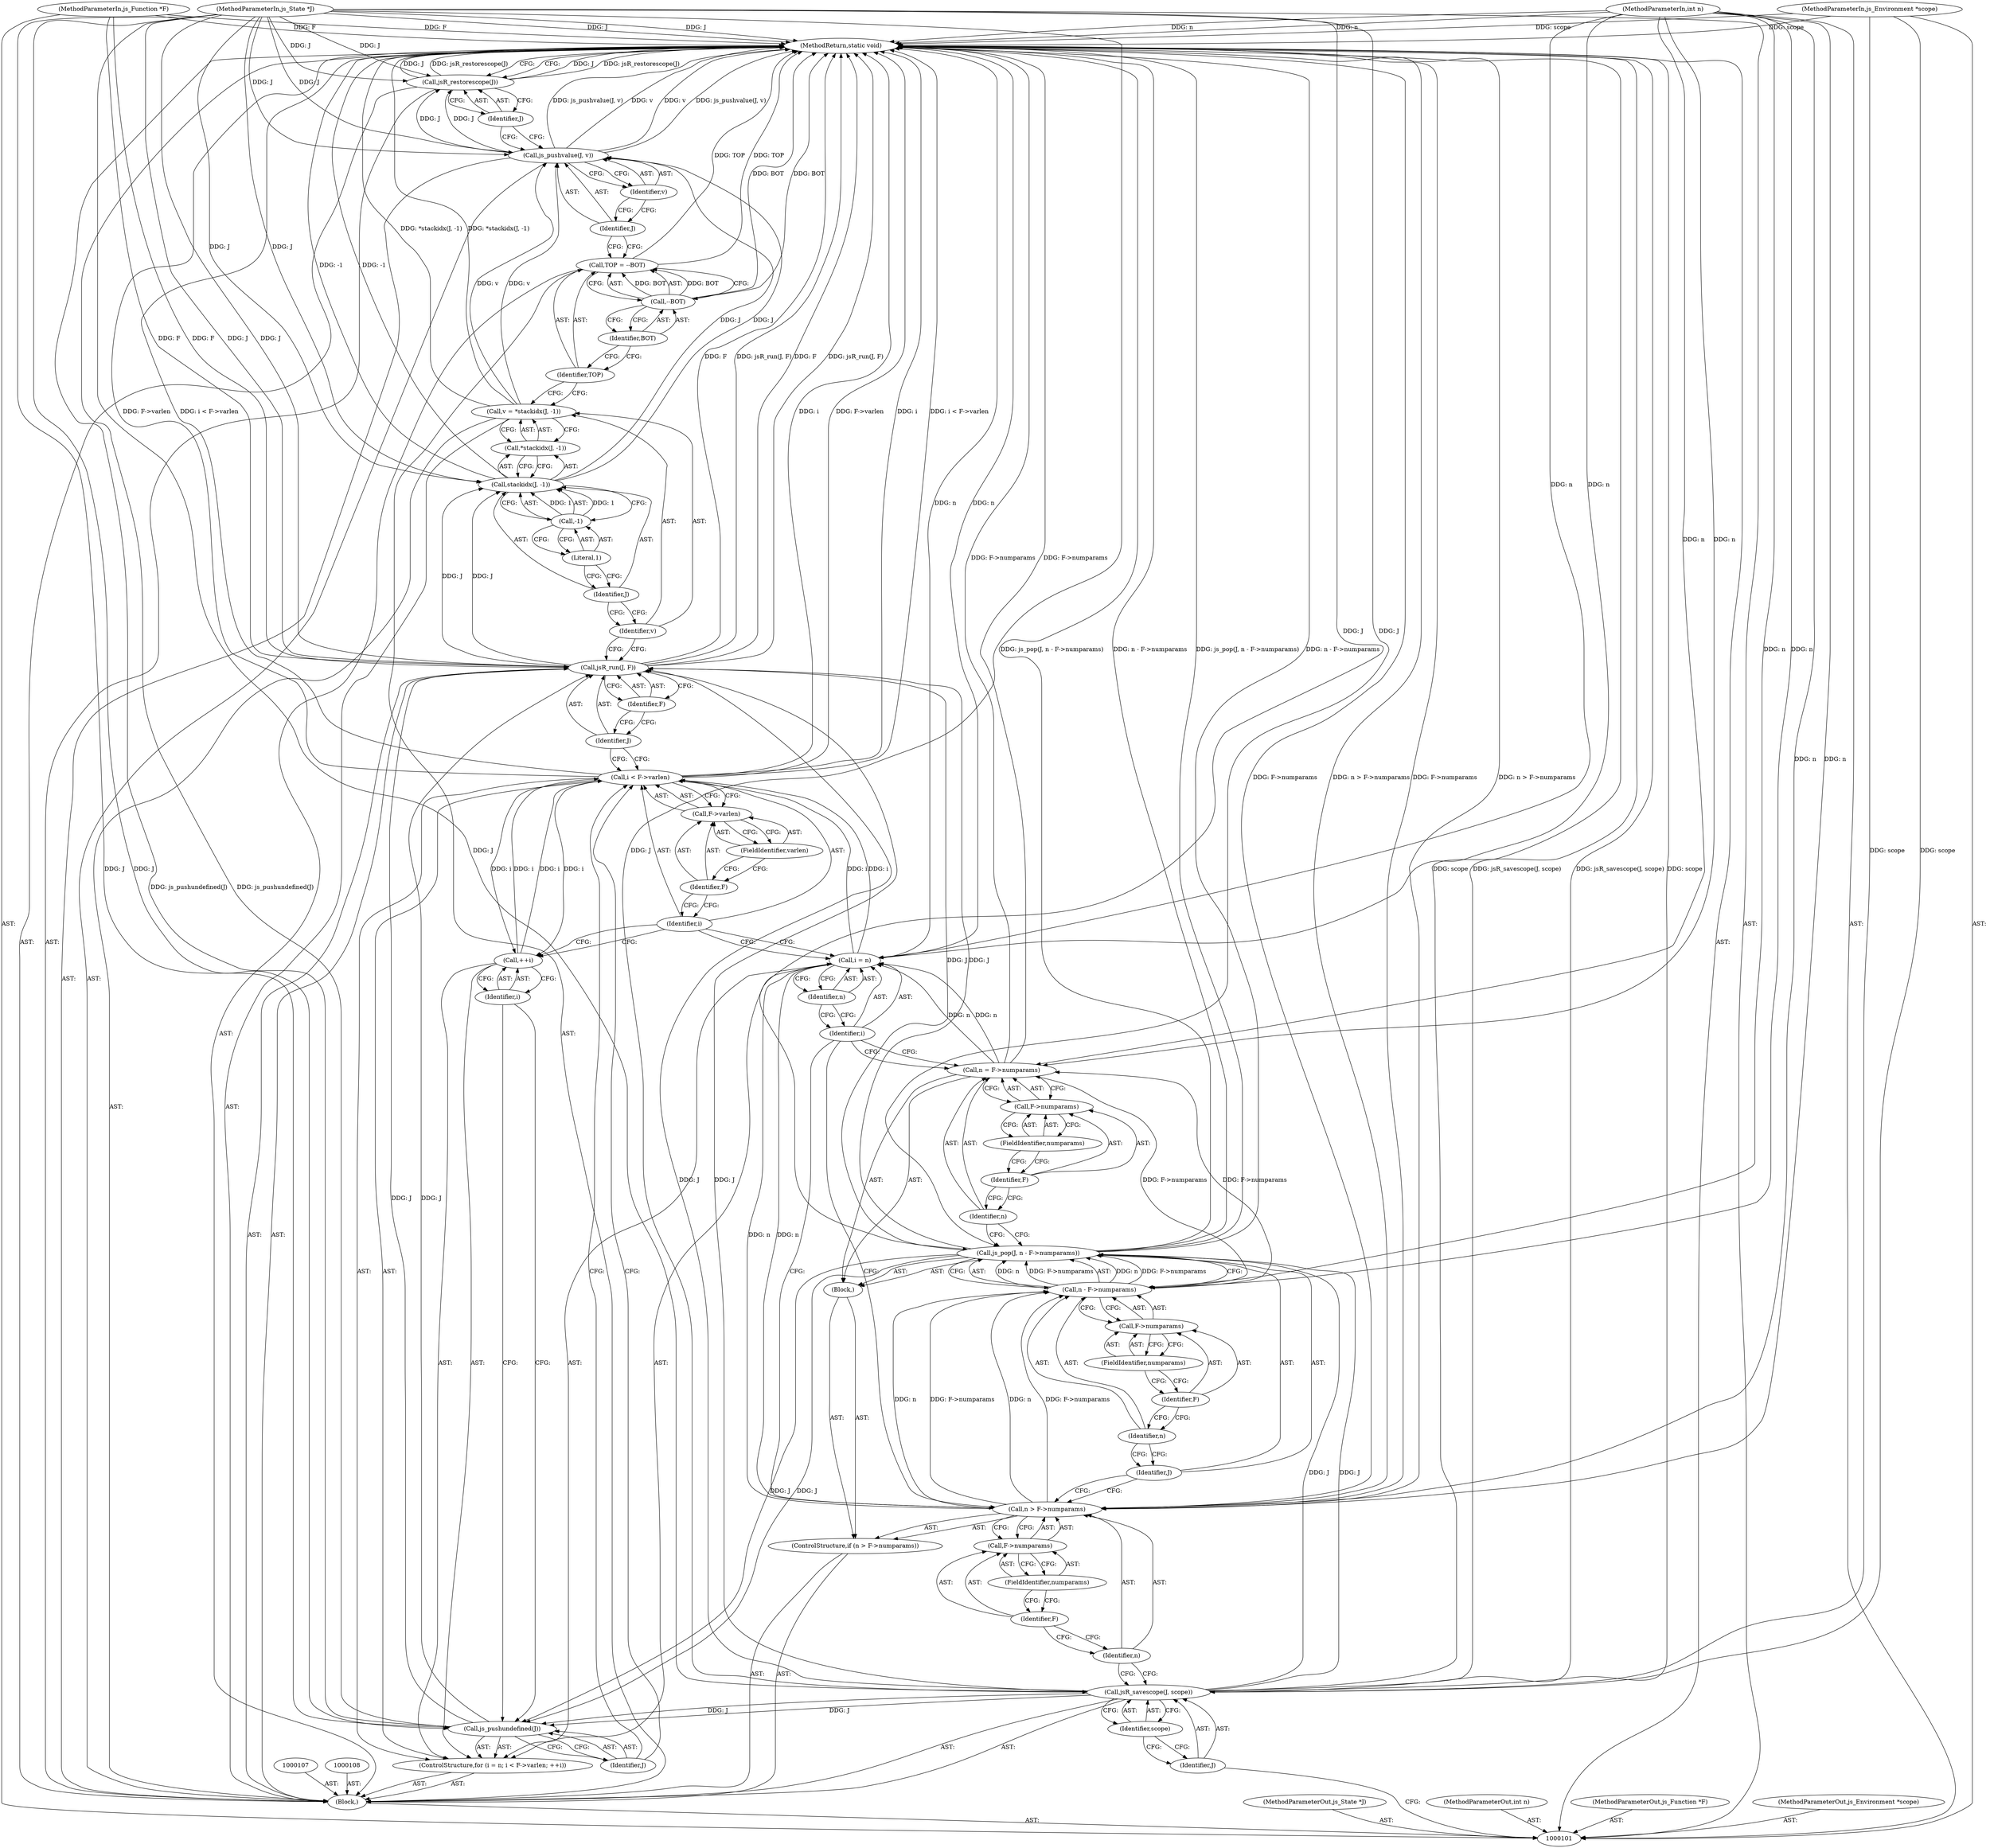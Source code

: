 digraph "0_ghostscript_77ab465f1c394bb77f00966cd950650f3f53cb24" {
"1000163" [label="(MethodReturn,static void)"];
"1000102" [label="(MethodParameterIn,js_State *J)"];
"1000247" [label="(MethodParameterOut,js_State *J)"];
"1000103" [label="(MethodParameterIn,int n)"];
"1000248" [label="(MethodParameterOut,int n)"];
"1000104" [label="(MethodParameterIn,js_Function *F)"];
"1000249" [label="(MethodParameterOut,js_Function *F)"];
"1000105" [label="(MethodParameterIn,js_Environment *scope)"];
"1000250" [label="(MethodParameterOut,js_Environment *scope)"];
"1000126" [label="(Call,n = F->numparams)"];
"1000127" [label="(Identifier,n)"];
"1000128" [label="(Call,F->numparams)"];
"1000129" [label="(Identifier,F)"];
"1000130" [label="(FieldIdentifier,numparams)"];
"1000132" [label="(Call,i = n)"];
"1000133" [label="(Identifier,i)"];
"1000134" [label="(Identifier,n)"];
"1000135" [label="(Call,i < F->varlen)"];
"1000136" [label="(Identifier,i)"];
"1000137" [label="(Call,F->varlen)"];
"1000138" [label="(Identifier,F)"];
"1000139" [label="(FieldIdentifier,varlen)"];
"1000140" [label="(Call,++i)"];
"1000141" [label="(Identifier,i)"];
"1000131" [label="(ControlStructure,for (i = n; i < F->varlen; ++i))"];
"1000143" [label="(Identifier,J)"];
"1000142" [label="(Call,js_pushundefined(J))"];
"1000144" [label="(Call,jsR_run(J, F))"];
"1000146" [label="(Identifier,F)"];
"1000145" [label="(Identifier,J)"];
"1000147" [label="(Call,v = *stackidx(J, -1))"];
"1000148" [label="(Identifier,v)"];
"1000151" [label="(Identifier,J)"];
"1000152" [label="(Call,-1)"];
"1000153" [label="(Literal,1)"];
"1000149" [label="(Call,*stackidx(J, -1))"];
"1000150" [label="(Call,stackidx(J, -1))"];
"1000154" [label="(Call,TOP = --BOT)"];
"1000155" [label="(Identifier,TOP)"];
"1000156" [label="(Call,--BOT)"];
"1000157" [label="(Identifier,BOT)"];
"1000158" [label="(Call,js_pushvalue(J, v))"];
"1000159" [label="(Identifier,J)"];
"1000160" [label="(Identifier,v)"];
"1000106" [label="(Block,)"];
"1000161" [label="(Call,jsR_restorescope(J))"];
"1000162" [label="(Identifier,J)"];
"1000110" [label="(Identifier,J)"];
"1000111" [label="(Identifier,scope)"];
"1000109" [label="(Call,jsR_savescope(J, scope))"];
"1000113" [label="(Call,n > F->numparams)"];
"1000114" [label="(Identifier,n)"];
"1000115" [label="(Call,F->numparams)"];
"1000116" [label="(Identifier,F)"];
"1000117" [label="(FieldIdentifier,numparams)"];
"1000118" [label="(Block,)"];
"1000112" [label="(ControlStructure,if (n > F->numparams))"];
"1000119" [label="(Call,js_pop(J, n - F->numparams))"];
"1000120" [label="(Identifier,J)"];
"1000121" [label="(Call,n - F->numparams)"];
"1000122" [label="(Identifier,n)"];
"1000123" [label="(Call,F->numparams)"];
"1000124" [label="(Identifier,F)"];
"1000125" [label="(FieldIdentifier,numparams)"];
"1000163" -> "1000101"  [label="AST: "];
"1000163" -> "1000161"  [label="CFG: "];
"1000142" -> "1000163"  [label="DDG: js_pushundefined(J)"];
"1000156" -> "1000163"  [label="DDG: BOT"];
"1000104" -> "1000163"  [label="DDG: F"];
"1000105" -> "1000163"  [label="DDG: scope"];
"1000158" -> "1000163"  [label="DDG: v"];
"1000158" -> "1000163"  [label="DDG: js_pushvalue(J, v)"];
"1000147" -> "1000163"  [label="DDG: *stackidx(J, -1)"];
"1000102" -> "1000163"  [label="DDG: J"];
"1000135" -> "1000163"  [label="DDG: i"];
"1000135" -> "1000163"  [label="DDG: i < F->varlen"];
"1000135" -> "1000163"  [label="DDG: F->varlen"];
"1000119" -> "1000163"  [label="DDG: js_pop(J, n - F->numparams)"];
"1000119" -> "1000163"  [label="DDG: n - F->numparams"];
"1000150" -> "1000163"  [label="DDG: -1"];
"1000154" -> "1000163"  [label="DDG: TOP"];
"1000144" -> "1000163"  [label="DDG: jsR_run(J, F)"];
"1000144" -> "1000163"  [label="DDG: F"];
"1000132" -> "1000163"  [label="DDG: n"];
"1000103" -> "1000163"  [label="DDG: n"];
"1000113" -> "1000163"  [label="DDG: F->numparams"];
"1000113" -> "1000163"  [label="DDG: n > F->numparams"];
"1000126" -> "1000163"  [label="DDG: F->numparams"];
"1000161" -> "1000163"  [label="DDG: J"];
"1000161" -> "1000163"  [label="DDG: jsR_restorescope(J)"];
"1000109" -> "1000163"  [label="DDG: scope"];
"1000109" -> "1000163"  [label="DDG: jsR_savescope(J, scope)"];
"1000102" -> "1000101"  [label="AST: "];
"1000102" -> "1000163"  [label="DDG: J"];
"1000102" -> "1000109"  [label="DDG: J"];
"1000102" -> "1000119"  [label="DDG: J"];
"1000102" -> "1000142"  [label="DDG: J"];
"1000102" -> "1000144"  [label="DDG: J"];
"1000102" -> "1000150"  [label="DDG: J"];
"1000102" -> "1000158"  [label="DDG: J"];
"1000102" -> "1000161"  [label="DDG: J"];
"1000247" -> "1000101"  [label="AST: "];
"1000103" -> "1000101"  [label="AST: "];
"1000103" -> "1000163"  [label="DDG: n"];
"1000103" -> "1000113"  [label="DDG: n"];
"1000103" -> "1000121"  [label="DDG: n"];
"1000103" -> "1000126"  [label="DDG: n"];
"1000103" -> "1000132"  [label="DDG: n"];
"1000248" -> "1000101"  [label="AST: "];
"1000104" -> "1000101"  [label="AST: "];
"1000104" -> "1000163"  [label="DDG: F"];
"1000104" -> "1000144"  [label="DDG: F"];
"1000249" -> "1000101"  [label="AST: "];
"1000105" -> "1000101"  [label="AST: "];
"1000105" -> "1000163"  [label="DDG: scope"];
"1000105" -> "1000109"  [label="DDG: scope"];
"1000250" -> "1000101"  [label="AST: "];
"1000126" -> "1000118"  [label="AST: "];
"1000126" -> "1000128"  [label="CFG: "];
"1000127" -> "1000126"  [label="AST: "];
"1000128" -> "1000126"  [label="AST: "];
"1000133" -> "1000126"  [label="CFG: "];
"1000126" -> "1000163"  [label="DDG: F->numparams"];
"1000121" -> "1000126"  [label="DDG: F->numparams"];
"1000103" -> "1000126"  [label="DDG: n"];
"1000126" -> "1000132"  [label="DDG: n"];
"1000127" -> "1000126"  [label="AST: "];
"1000127" -> "1000119"  [label="CFG: "];
"1000129" -> "1000127"  [label="CFG: "];
"1000128" -> "1000126"  [label="AST: "];
"1000128" -> "1000130"  [label="CFG: "];
"1000129" -> "1000128"  [label="AST: "];
"1000130" -> "1000128"  [label="AST: "];
"1000126" -> "1000128"  [label="CFG: "];
"1000129" -> "1000128"  [label="AST: "];
"1000129" -> "1000127"  [label="CFG: "];
"1000130" -> "1000129"  [label="CFG: "];
"1000130" -> "1000128"  [label="AST: "];
"1000130" -> "1000129"  [label="CFG: "];
"1000128" -> "1000130"  [label="CFG: "];
"1000132" -> "1000131"  [label="AST: "];
"1000132" -> "1000134"  [label="CFG: "];
"1000133" -> "1000132"  [label="AST: "];
"1000134" -> "1000132"  [label="AST: "];
"1000136" -> "1000132"  [label="CFG: "];
"1000132" -> "1000163"  [label="DDG: n"];
"1000113" -> "1000132"  [label="DDG: n"];
"1000126" -> "1000132"  [label="DDG: n"];
"1000103" -> "1000132"  [label="DDG: n"];
"1000132" -> "1000135"  [label="DDG: i"];
"1000133" -> "1000132"  [label="AST: "];
"1000133" -> "1000126"  [label="CFG: "];
"1000133" -> "1000113"  [label="CFG: "];
"1000134" -> "1000133"  [label="CFG: "];
"1000134" -> "1000132"  [label="AST: "];
"1000134" -> "1000133"  [label="CFG: "];
"1000132" -> "1000134"  [label="CFG: "];
"1000135" -> "1000131"  [label="AST: "];
"1000135" -> "1000137"  [label="CFG: "];
"1000136" -> "1000135"  [label="AST: "];
"1000137" -> "1000135"  [label="AST: "];
"1000143" -> "1000135"  [label="CFG: "];
"1000145" -> "1000135"  [label="CFG: "];
"1000135" -> "1000163"  [label="DDG: i"];
"1000135" -> "1000163"  [label="DDG: i < F->varlen"];
"1000135" -> "1000163"  [label="DDG: F->varlen"];
"1000140" -> "1000135"  [label="DDG: i"];
"1000132" -> "1000135"  [label="DDG: i"];
"1000135" -> "1000140"  [label="DDG: i"];
"1000136" -> "1000135"  [label="AST: "];
"1000136" -> "1000132"  [label="CFG: "];
"1000136" -> "1000140"  [label="CFG: "];
"1000138" -> "1000136"  [label="CFG: "];
"1000137" -> "1000135"  [label="AST: "];
"1000137" -> "1000139"  [label="CFG: "];
"1000138" -> "1000137"  [label="AST: "];
"1000139" -> "1000137"  [label="AST: "];
"1000135" -> "1000137"  [label="CFG: "];
"1000138" -> "1000137"  [label="AST: "];
"1000138" -> "1000136"  [label="CFG: "];
"1000139" -> "1000138"  [label="CFG: "];
"1000139" -> "1000137"  [label="AST: "];
"1000139" -> "1000138"  [label="CFG: "];
"1000137" -> "1000139"  [label="CFG: "];
"1000140" -> "1000131"  [label="AST: "];
"1000140" -> "1000141"  [label="CFG: "];
"1000141" -> "1000140"  [label="AST: "];
"1000136" -> "1000140"  [label="CFG: "];
"1000140" -> "1000135"  [label="DDG: i"];
"1000135" -> "1000140"  [label="DDG: i"];
"1000141" -> "1000140"  [label="AST: "];
"1000141" -> "1000142"  [label="CFG: "];
"1000140" -> "1000141"  [label="CFG: "];
"1000131" -> "1000106"  [label="AST: "];
"1000132" -> "1000131"  [label="AST: "];
"1000135" -> "1000131"  [label="AST: "];
"1000140" -> "1000131"  [label="AST: "];
"1000142" -> "1000131"  [label="AST: "];
"1000143" -> "1000142"  [label="AST: "];
"1000143" -> "1000135"  [label="CFG: "];
"1000142" -> "1000143"  [label="CFG: "];
"1000142" -> "1000131"  [label="AST: "];
"1000142" -> "1000143"  [label="CFG: "];
"1000143" -> "1000142"  [label="AST: "];
"1000141" -> "1000142"  [label="CFG: "];
"1000142" -> "1000163"  [label="DDG: js_pushundefined(J)"];
"1000109" -> "1000142"  [label="DDG: J"];
"1000119" -> "1000142"  [label="DDG: J"];
"1000102" -> "1000142"  [label="DDG: J"];
"1000142" -> "1000144"  [label="DDG: J"];
"1000144" -> "1000106"  [label="AST: "];
"1000144" -> "1000146"  [label="CFG: "];
"1000145" -> "1000144"  [label="AST: "];
"1000146" -> "1000144"  [label="AST: "];
"1000148" -> "1000144"  [label="CFG: "];
"1000144" -> "1000163"  [label="DDG: jsR_run(J, F)"];
"1000144" -> "1000163"  [label="DDG: F"];
"1000142" -> "1000144"  [label="DDG: J"];
"1000109" -> "1000144"  [label="DDG: J"];
"1000119" -> "1000144"  [label="DDG: J"];
"1000102" -> "1000144"  [label="DDG: J"];
"1000104" -> "1000144"  [label="DDG: F"];
"1000144" -> "1000150"  [label="DDG: J"];
"1000146" -> "1000144"  [label="AST: "];
"1000146" -> "1000145"  [label="CFG: "];
"1000144" -> "1000146"  [label="CFG: "];
"1000145" -> "1000144"  [label="AST: "];
"1000145" -> "1000135"  [label="CFG: "];
"1000146" -> "1000145"  [label="CFG: "];
"1000147" -> "1000106"  [label="AST: "];
"1000147" -> "1000149"  [label="CFG: "];
"1000148" -> "1000147"  [label="AST: "];
"1000149" -> "1000147"  [label="AST: "];
"1000155" -> "1000147"  [label="CFG: "];
"1000147" -> "1000163"  [label="DDG: *stackidx(J, -1)"];
"1000147" -> "1000158"  [label="DDG: v"];
"1000148" -> "1000147"  [label="AST: "];
"1000148" -> "1000144"  [label="CFG: "];
"1000151" -> "1000148"  [label="CFG: "];
"1000151" -> "1000150"  [label="AST: "];
"1000151" -> "1000148"  [label="CFG: "];
"1000153" -> "1000151"  [label="CFG: "];
"1000152" -> "1000150"  [label="AST: "];
"1000152" -> "1000153"  [label="CFG: "];
"1000153" -> "1000152"  [label="AST: "];
"1000150" -> "1000152"  [label="CFG: "];
"1000152" -> "1000150"  [label="DDG: 1"];
"1000153" -> "1000152"  [label="AST: "];
"1000153" -> "1000151"  [label="CFG: "];
"1000152" -> "1000153"  [label="CFG: "];
"1000149" -> "1000147"  [label="AST: "];
"1000149" -> "1000150"  [label="CFG: "];
"1000150" -> "1000149"  [label="AST: "];
"1000147" -> "1000149"  [label="CFG: "];
"1000150" -> "1000149"  [label="AST: "];
"1000150" -> "1000152"  [label="CFG: "];
"1000151" -> "1000150"  [label="AST: "];
"1000152" -> "1000150"  [label="AST: "];
"1000149" -> "1000150"  [label="CFG: "];
"1000150" -> "1000163"  [label="DDG: -1"];
"1000144" -> "1000150"  [label="DDG: J"];
"1000102" -> "1000150"  [label="DDG: J"];
"1000152" -> "1000150"  [label="DDG: 1"];
"1000150" -> "1000158"  [label="DDG: J"];
"1000154" -> "1000106"  [label="AST: "];
"1000154" -> "1000156"  [label="CFG: "];
"1000155" -> "1000154"  [label="AST: "];
"1000156" -> "1000154"  [label="AST: "];
"1000159" -> "1000154"  [label="CFG: "];
"1000154" -> "1000163"  [label="DDG: TOP"];
"1000156" -> "1000154"  [label="DDG: BOT"];
"1000155" -> "1000154"  [label="AST: "];
"1000155" -> "1000147"  [label="CFG: "];
"1000157" -> "1000155"  [label="CFG: "];
"1000156" -> "1000154"  [label="AST: "];
"1000156" -> "1000157"  [label="CFG: "];
"1000157" -> "1000156"  [label="AST: "];
"1000154" -> "1000156"  [label="CFG: "];
"1000156" -> "1000163"  [label="DDG: BOT"];
"1000156" -> "1000154"  [label="DDG: BOT"];
"1000157" -> "1000156"  [label="AST: "];
"1000157" -> "1000155"  [label="CFG: "];
"1000156" -> "1000157"  [label="CFG: "];
"1000158" -> "1000106"  [label="AST: "];
"1000158" -> "1000160"  [label="CFG: "];
"1000159" -> "1000158"  [label="AST: "];
"1000160" -> "1000158"  [label="AST: "];
"1000162" -> "1000158"  [label="CFG: "];
"1000158" -> "1000163"  [label="DDG: v"];
"1000158" -> "1000163"  [label="DDG: js_pushvalue(J, v)"];
"1000150" -> "1000158"  [label="DDG: J"];
"1000102" -> "1000158"  [label="DDG: J"];
"1000147" -> "1000158"  [label="DDG: v"];
"1000158" -> "1000161"  [label="DDG: J"];
"1000159" -> "1000158"  [label="AST: "];
"1000159" -> "1000154"  [label="CFG: "];
"1000160" -> "1000159"  [label="CFG: "];
"1000160" -> "1000158"  [label="AST: "];
"1000160" -> "1000159"  [label="CFG: "];
"1000158" -> "1000160"  [label="CFG: "];
"1000106" -> "1000101"  [label="AST: "];
"1000107" -> "1000106"  [label="AST: "];
"1000108" -> "1000106"  [label="AST: "];
"1000109" -> "1000106"  [label="AST: "];
"1000112" -> "1000106"  [label="AST: "];
"1000131" -> "1000106"  [label="AST: "];
"1000144" -> "1000106"  [label="AST: "];
"1000147" -> "1000106"  [label="AST: "];
"1000154" -> "1000106"  [label="AST: "];
"1000158" -> "1000106"  [label="AST: "];
"1000161" -> "1000106"  [label="AST: "];
"1000161" -> "1000106"  [label="AST: "];
"1000161" -> "1000162"  [label="CFG: "];
"1000162" -> "1000161"  [label="AST: "];
"1000163" -> "1000161"  [label="CFG: "];
"1000161" -> "1000163"  [label="DDG: J"];
"1000161" -> "1000163"  [label="DDG: jsR_restorescope(J)"];
"1000158" -> "1000161"  [label="DDG: J"];
"1000102" -> "1000161"  [label="DDG: J"];
"1000162" -> "1000161"  [label="AST: "];
"1000162" -> "1000158"  [label="CFG: "];
"1000161" -> "1000162"  [label="CFG: "];
"1000110" -> "1000109"  [label="AST: "];
"1000110" -> "1000101"  [label="CFG: "];
"1000111" -> "1000110"  [label="CFG: "];
"1000111" -> "1000109"  [label="AST: "];
"1000111" -> "1000110"  [label="CFG: "];
"1000109" -> "1000111"  [label="CFG: "];
"1000109" -> "1000106"  [label="AST: "];
"1000109" -> "1000111"  [label="CFG: "];
"1000110" -> "1000109"  [label="AST: "];
"1000111" -> "1000109"  [label="AST: "];
"1000114" -> "1000109"  [label="CFG: "];
"1000109" -> "1000163"  [label="DDG: scope"];
"1000109" -> "1000163"  [label="DDG: jsR_savescope(J, scope)"];
"1000102" -> "1000109"  [label="DDG: J"];
"1000105" -> "1000109"  [label="DDG: scope"];
"1000109" -> "1000119"  [label="DDG: J"];
"1000109" -> "1000142"  [label="DDG: J"];
"1000109" -> "1000144"  [label="DDG: J"];
"1000113" -> "1000112"  [label="AST: "];
"1000113" -> "1000115"  [label="CFG: "];
"1000114" -> "1000113"  [label="AST: "];
"1000115" -> "1000113"  [label="AST: "];
"1000120" -> "1000113"  [label="CFG: "];
"1000133" -> "1000113"  [label="CFG: "];
"1000113" -> "1000163"  [label="DDG: F->numparams"];
"1000113" -> "1000163"  [label="DDG: n > F->numparams"];
"1000103" -> "1000113"  [label="DDG: n"];
"1000113" -> "1000121"  [label="DDG: n"];
"1000113" -> "1000121"  [label="DDG: F->numparams"];
"1000113" -> "1000132"  [label="DDG: n"];
"1000114" -> "1000113"  [label="AST: "];
"1000114" -> "1000109"  [label="CFG: "];
"1000116" -> "1000114"  [label="CFG: "];
"1000115" -> "1000113"  [label="AST: "];
"1000115" -> "1000117"  [label="CFG: "];
"1000116" -> "1000115"  [label="AST: "];
"1000117" -> "1000115"  [label="AST: "];
"1000113" -> "1000115"  [label="CFG: "];
"1000116" -> "1000115"  [label="AST: "];
"1000116" -> "1000114"  [label="CFG: "];
"1000117" -> "1000116"  [label="CFG: "];
"1000117" -> "1000115"  [label="AST: "];
"1000117" -> "1000116"  [label="CFG: "];
"1000115" -> "1000117"  [label="CFG: "];
"1000118" -> "1000112"  [label="AST: "];
"1000119" -> "1000118"  [label="AST: "];
"1000126" -> "1000118"  [label="AST: "];
"1000112" -> "1000106"  [label="AST: "];
"1000113" -> "1000112"  [label="AST: "];
"1000118" -> "1000112"  [label="AST: "];
"1000119" -> "1000118"  [label="AST: "];
"1000119" -> "1000121"  [label="CFG: "];
"1000120" -> "1000119"  [label="AST: "];
"1000121" -> "1000119"  [label="AST: "];
"1000127" -> "1000119"  [label="CFG: "];
"1000119" -> "1000163"  [label="DDG: js_pop(J, n - F->numparams)"];
"1000119" -> "1000163"  [label="DDG: n - F->numparams"];
"1000109" -> "1000119"  [label="DDG: J"];
"1000102" -> "1000119"  [label="DDG: J"];
"1000121" -> "1000119"  [label="DDG: n"];
"1000121" -> "1000119"  [label="DDG: F->numparams"];
"1000119" -> "1000142"  [label="DDG: J"];
"1000119" -> "1000144"  [label="DDG: J"];
"1000120" -> "1000119"  [label="AST: "];
"1000120" -> "1000113"  [label="CFG: "];
"1000122" -> "1000120"  [label="CFG: "];
"1000121" -> "1000119"  [label="AST: "];
"1000121" -> "1000123"  [label="CFG: "];
"1000122" -> "1000121"  [label="AST: "];
"1000123" -> "1000121"  [label="AST: "];
"1000119" -> "1000121"  [label="CFG: "];
"1000121" -> "1000119"  [label="DDG: n"];
"1000121" -> "1000119"  [label="DDG: F->numparams"];
"1000113" -> "1000121"  [label="DDG: n"];
"1000113" -> "1000121"  [label="DDG: F->numparams"];
"1000103" -> "1000121"  [label="DDG: n"];
"1000121" -> "1000126"  [label="DDG: F->numparams"];
"1000122" -> "1000121"  [label="AST: "];
"1000122" -> "1000120"  [label="CFG: "];
"1000124" -> "1000122"  [label="CFG: "];
"1000123" -> "1000121"  [label="AST: "];
"1000123" -> "1000125"  [label="CFG: "];
"1000124" -> "1000123"  [label="AST: "];
"1000125" -> "1000123"  [label="AST: "];
"1000121" -> "1000123"  [label="CFG: "];
"1000124" -> "1000123"  [label="AST: "];
"1000124" -> "1000122"  [label="CFG: "];
"1000125" -> "1000124"  [label="CFG: "];
"1000125" -> "1000123"  [label="AST: "];
"1000125" -> "1000124"  [label="CFG: "];
"1000123" -> "1000125"  [label="CFG: "];
}
